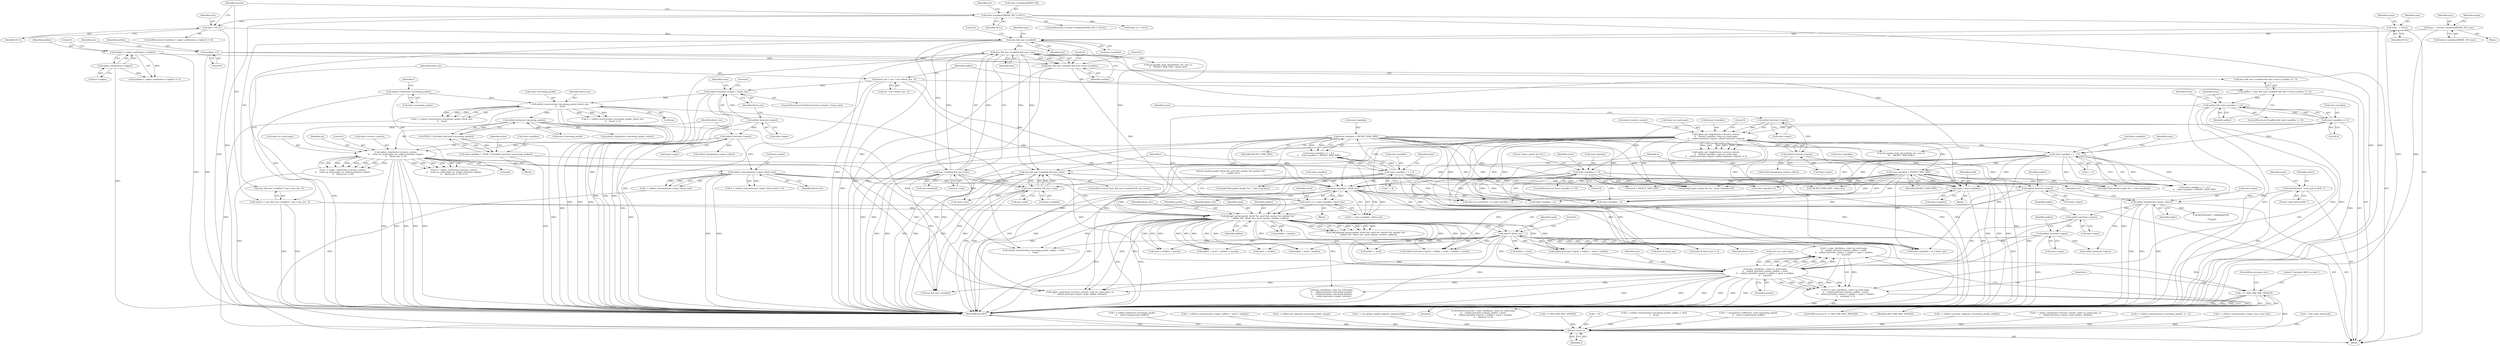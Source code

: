 digraph "0_mindrot_28652bca29046f62c7045e933e6b931de1d16737_0@integer" {
"1000538" [label="(Call,r = mac_check(mac, state->p_read.seqnr,\n\t\t    sshbuf_ptr(state->input), aadlen + need,\n\t\t    sshbuf_ptr(state->input) + aadlen + need + authlen,\n\t\t    maclen))"];
"1000540" [label="(Call,mac_check(mac, state->p_read.seqnr,\n\t\t    sshbuf_ptr(state->input), aadlen + need,\n\t\t    sshbuf_ptr(state->input) + aadlen + need + authlen,\n\t\t    maclen))"];
"1000526" [label="(Call,mac && mac->enabled && mac->etm)"];
"1000236" [label="(Call,mac && mac->enabled && mac->etm)"];
"1000215" [label="(Call,mac && mac->enabled)"];
"1000209" [label="(Call,mac = NULL)"];
"1000162" [label="(Call,state->newkeys[MODE_IN] != NULL)"];
"1000143" [label="(Call,*mac   = NULL)"];
"1000180" [label="(Call,mac  = &state->newkeys[MODE_IN]->mac)"];
"1000238" [label="(Call,mac->enabled && mac->etm)"];
"1000528" [label="(Call,mac->enabled && mac->etm)"];
"1000259" [label="(Call,cipher_get_length(state->receive_context,\n\t\t    &state->packlen, state->p_read.seqnr,\n\t\t    sshbuf_ptr(state->input), sshbuf_len(state->input)))"];
"1000251" [label="(Call,state->packlen == 0)"];
"1000272" [label="(Call,sshbuf_ptr(state->input))"];
"1000276" [label="(Call,sshbuf_len(state->input))"];
"1000547" [label="(Call,sshbuf_ptr(state->input))"];
"1000520" [label="(Call,sshbuf_dump(state->input, stderr))"];
"1000504" [label="(Call,sshbuf_len(state->input))"];
"1000437" [label="(Call,sshbuf_consume(state->input, block_size))"];
"1000372" [label="(Call,sshbuf_ptr(state->input))"];
"1000334" [label="(Call,sshbuf_len(state->input))"];
"1000362" [label="(Call,cipher_crypt(state->receive_context,\n\t\t    state->p_send.seqnr, cp, sshbuf_ptr(state->input),\n\t\t    block_size, 0, 0))"];
"1000349" [label="(Call,sshbuf_reserve(state->incoming_packet, block_size,\n\t\t    &cp))"];
"1000341" [label="(Call,sshbuf_reset(state->incoming_packet))"];
"1000333" [label="(Call,sshbuf_len(state->input) < block_size)"];
"1000224" [label="(Call,block_size = enc ? enc->block_size : 8)"];
"1000517" [label="(Call,fprintf(stderr, \"read_poll enc/full: \"))"];
"1000555" [label="(Call,sshbuf_ptr(state->input))"];
"1000472" [label="(Call,debug(\"partial packet: block %d, need %d, maclen %d, authlen %d,\"\n\t    \" aadlen %d\", block_size, need, maclen, authlen, aadlen))"];
"1000466" [label="(Call,state->packlen - block_size)"];
"1000285" [label="(Call,state->packlen < 1 + 4)"];
"1000292" [label="(Call,state->packlen > PACKET_MAX_SIZE)"];
"1000392" [label="(Call,state->packlen < 1 + 4)"];
"1000381" [label="(Call,state->packlen = PEEK_U32(sshbuf_ptr(state->incoming_packet)))"];
"1000385" [label="(Call,PEEK_U32(sshbuf_ptr(state->incoming_packet)))"];
"1000386" [label="(Call,sshbuf_ptr(state->incoming_packet))"];
"1000399" [label="(Call,state->packlen > PACKET_MAX_SIZE)"];
"1000326" [label="(Call,state->packlen == 0)"];
"1000462" [label="(Call,need = 4 + state->packlen - block_size)"];
"1000455" [label="(Call,need = state->packlen)"];
"1000212" [label="(Call,maclen = mac && mac->enabled ? mac->mac_len : 0)"];
"1000235" [label="(Call,(mac && mac->enabled && mac->etm) || authlen)"];
"1000202" [label="(Call,authlen = cipher_authlen(enc->cipher))"];
"1000204" [label="(Call,cipher_authlen(enc->cipher))"];
"1000134" [label="(Call,authlen = 0)"];
"1000249" [label="(Call,aadlen && state->packlen == 0)"];
"1000232" [label="(Call,aadlen = (mac && mac->enabled && mac->etm) || authlen ? 4 : 0)"];
"1000481" [label="(Call,need % block_size)"];
"1000537" [label="(Call,(r = mac_check(mac, state->p_read.seqnr,\n\t\t    sshbuf_ptr(state->input), aadlen + need,\n\t\t    sshbuf_ptr(state->input) + aadlen + need + authlen,\n\t\t    maclen)) != 0)"];
"1000568" [label="(Call,r == SSH_ERR_MAC_INVALID)"];
"1000998" [label="(Return,return r;)"];
"1000643" [label="(Call,mac_check(mac, state->p_read.seqnr,\n\t\t    sshbuf_ptr(state->incoming_packet),\n\t\t    sshbuf_len(state->incoming_packet),\n\t\t    sshbuf_ptr(state->input), maclen))"];
"1000990" [label="(Call,r = kex_start_rekex(ssh))"];
"1000541" [label="(Identifier,mac)"];
"1000603" [label="(Call,sshbuf_ptr(state->input))"];
"1000568" [label="(Call,r == SSH_ERR_MAC_INVALID)"];
"1000874" [label="(Call,r = sshbuf_putb(state->incoming_packet,\n\t\t    state->compression_buffer))"];
"1000482" [label="(Identifier,need)"];
"1000435" [label="(Call,r = sshbuf_consume(state->input, block_size))"];
"1000494" [label="(Call,ssh_packet_start_discard(ssh, enc, mac, 0,\n\t\t    PACKET_MAX_SIZE - block_size))"];
"1000200" [label="(ControlStructure,if ((authlen = cipher_authlen(enc->cipher)) != 0))"];
"1000332" [label="(ControlStructure,if (sshbuf_len(state->input) < block_size))"];
"1000284" [label="(Call,state->packlen < 1 + 4 ||\n\t\t    state->packlen > PACKET_MAX_SIZE)"];
"1000347" [label="(Call,r = sshbuf_reserve(state->incoming_packet, block_size,\n\t\t    &cp))"];
"1000554" [label="(Call,sshbuf_ptr(state->input) + aadlen + need + authlen)"];
"1000118" [label="(Block,)"];
"1000481" [label="(Call,need % block_size)"];
"1000163" [label="(Call,state->newkeys[MODE_IN])"];
"1000636" [label="(Call,!mac->etm)"];
"1000249" [label="(Call,aadlen && state->packlen == 0)"];
"1000573" [label="(ControlStructure,goto out;)"];
"1000547" [label="(Call,sshbuf_ptr(state->input))"];
"1000225" [label="(Identifier,block_size)"];
"1000484" [label="(Literal,0)"];
"1000540" [label="(Call,mac_check(mac, state->p_read.seqnr,\n\t\t    sshbuf_ptr(state->input), aadlen + need,\n\t\t    sshbuf_ptr(state->input) + aadlen + need + authlen,\n\t\t    maclen))"];
"1000348" [label="(Identifier,r)"];
"1000524" [label="(Identifier,stderr)"];
"1000210" [label="(Identifier,mac)"];
"1000521" [label="(Call,state->input)"];
"1000331" [label="(Block,)"];
"1000614" [label="(Call,r = sshbuf_consume(state->input, aadlen + need + authlen))"];
"1000171" [label="(Identifier,enc)"];
"1000499" [label="(Call,PACKET_MAX_SIZE - block_size)"];
"1000463" [label="(Identifier,need)"];
"1000278" [label="(Identifier,state)"];
"1000522" [label="(Identifier,state)"];
"1000894" [label="(Call,r = sshbuf_get_u8(state->incoming_packet, typep))"];
"1000246" [label="(Literal,4)"];
"1000518" [label="(Identifier,stderr)"];
"1000212" [label="(Call,maclen = mac && mac->enabled ? mac->mac_len : 0)"];
"1000289" [label="(Call,1 + 4)"];
"1001000" [label="(MethodReturn,RET)"];
"1000567" [label="(ControlStructure,if (r == SSH_ERR_MAC_INVALID))"];
"1000771" [label="(Call,state->packlen + 4)"];
"1000455" [label="(Call,need = state->packlen)"];
"1000472" [label="(Call,debug(\"partial packet: block %d, need %d, maclen %d, authlen %d,\"\n\t    \" aadlen %d\", block_size, need, maclen, authlen, aadlen))"];
"1000161" [label="(ControlStructure,if (state->newkeys[MODE_IN] != NULL))"];
"1000134" [label="(Call,authlen = 0)"];
"1000259" [label="(Call,cipher_get_length(state->receive_context,\n\t\t    &state->packlen, state->p_read.seqnr,\n\t\t    sshbuf_ptr(state->input), sshbuf_len(state->input)))"];
"1000628" [label="(Call,mac && mac->enabled)"];
"1000234" [label="(Call,(mac && mac->enabled && mac->etm) || authlen ? 4 : 0)"];
"1000478" [label="(Identifier,aadlen)"];
"1000333" [label="(Call,sshbuf_len(state->input) < block_size)"];
"1000371" [label="(Identifier,cp)"];
"1000759" [label="(Call,state->packlen + 4)"];
"1000561" [label="(Call,need + authlen)"];
"1000381" [label="(Call,state->packlen = PEEK_U32(sshbuf_ptr(state->incoming_packet)))"];
"1000343" [label="(Identifier,state)"];
"1000292" [label="(Call,state->packlen > PACKET_MAX_SIZE)"];
"1000377" [label="(Literal,0)"];
"1000445" [label="(Call,debug(\"input: packet len %u\", state->packlen+4))"];
"1000461" [label="(Block,)"];
"1000394" [label="(Identifier,state)"];
"1000242" [label="(Call,mac->etm)"];
"1000328" [label="(Identifier,state)"];
"1000505" [label="(Call,state->input)"];
"1000280" [label="(Literal,0)"];
"1000957" [label="(Call,r = ssh_packet_enable_delayed_compress(ssh))"];
"1000536" [label="(ControlStructure,if ((r = mac_check(mac, state->p_read.seqnr,\n\t\t    sshbuf_ptr(state->input), aadlen + need,\n\t\t    sshbuf_ptr(state->input) + aadlen + need + authlen,\n\t\t    maclen)) != 0))"];
"1000403" [label="(Identifier,PACKET_MAX_SIZE)"];
"1000245" [label="(Identifier,authlen)"];
"1000666" [label="(Call,r != SSH_ERR_MAC_INVALID)"];
"1000474" [label="(Identifier,block_size)"];
"1000393" [label="(Call,state->packlen)"];
"1000180" [label="(Call,mac  = &state->newkeys[MODE_IN]->mac)"];
"1000144" [label="(Identifier,mac)"];
"1000529" [label="(Call,mac->enabled)"];
"1000446" [label="(Literal,\"input: packet len %u\")"];
"1000508" [label="(Call,aadlen + need + authlen + maclen)"];
"1000303" [label="(Call,logit(\"Bad packet length %u.\", state->packlen))"];
"1000560" [label="(Identifier,aadlen)"];
"1000325" [label="(ControlStructure,if (state->packlen == 0))"];
"1000962" [label="(Call,r = 0)"];
"1000712" [label="(Call,seqnr_p != NULL)"];
"1000758" [label="(Call,(state->packlen + 4) / block_size)"];
"1000205" [label="(Call,enc->cipher)"];
"1000434" [label="(Call,(r = sshbuf_consume(state->input, block_size)) != 0)"];
"1000519" [label="(Literal,\"read_poll enc/full: \")"];
"1000509" [label="(Identifier,aadlen)"];
"1000466" [label="(Call,state->packlen - block_size)"];
"1000470" [label="(Identifier,block_size)"];
"1000203" [label="(Identifier,authlen)"];
"1000335" [label="(Call,state->input)"];
"1000226" [label="(Call,enc ? enc->block_size : 8)"];
"1000551" [label="(Call,aadlen + need)"];
"1000476" [label="(Identifier,maclen)"];
"1000555" [label="(Call,sshbuf_ptr(state->input))"];
"1000462" [label="(Call,need = 4 + state->packlen - block_size)"];
"1000334" [label="(Call,sshbuf_len(state->input))"];
"1000261" [label="(Identifier,state)"];
"1000473" [label="(Literal,\"partial packet: block %d, need %d, maclen %d, authlen %d,\"\n\t    \" aadlen %d\")"];
"1000162" [label="(Call,state->newkeys[MODE_IN] != NULL)"];
"1000202" [label="(Call,authlen = cipher_authlen(enc->cipher))"];
"1000538" [label="(Call,r = mac_check(mac, state->p_read.seqnr,\n\t\t    sshbuf_ptr(state->input), aadlen + need,\n\t\t    sshbuf_ptr(state->input) + aadlen + need + authlen,\n\t\t    maclen))"];
"1000143" [label="(Call,*mac   = NULL)"];
"1000490" [label="(Call,need % block_size)"];
"1000438" [label="(Call,state->input)"];
"1000216" [label="(Identifier,mac)"];
"1000285" [label="(Call,state->packlen < 1 + 4)"];
"1000475" [label="(Identifier,need)"];
"1000247" [label="(Literal,0)"];
"1000526" [label="(Call,mac && mac->enabled && mac->etm)"];
"1000576" [label="(Call,r = sshbuf_reserve(state->incoming_packet, aadlen + need,\n\t    &cp))"];
"1000238" [label="(Call,mac->enabled && mac->etm)"];
"1000998" [label="(Return,return r;)"];
"1000277" [label="(Call,state->input)"];
"1000250" [label="(Identifier,aadlen)"];
"1000504" [label="(Call,sshbuf_len(state->input))"];
"1000376" [label="(Identifier,block_size)"];
"1000582" [label="(Call,aadlen + need)"];
"1000532" [label="(Call,mac->etm)"];
"1000191" [label="(Identifier,comp)"];
"1000392" [label="(Call,state->packlen < 1 + 4)"];
"1000140" [label="(Identifier,enc)"];
"1000441" [label="(Identifier,block_size)"];
"1000260" [label="(Call,state->receive_context)"];
"1000273" [label="(Call,state->input)"];
"1000232" [label="(Call,aadlen = (mac && mac->enabled && mac->etm) || authlen ? 4 : 0)"];
"1000251" [label="(Call,state->packlen == 0)"];
"1000148" [label="(Identifier,comp)"];
"1000233" [label="(Identifier,aadlen)"];
"1000965" [label="(Call,fprintf(stderr, \"read/plain[%d]:\r\n\", *typep))"];
"1000363" [label="(Call,state->receive_context)"];
"1000457" [label="(Call,state->packlen)"];
"1000542" [label="(Call,state->p_read.seqnr)"];
"1000565" [label="(Literal,0)"];
"1000480" [label="(Call,need % block_size != 0)"];
"1000456" [label="(Identifier,need)"];
"1000213" [label="(Identifier,maclen)"];
"1000385" [label="(Call,PEEK_U32(sshbuf_ptr(state->incoming_packet)))"];
"1000856" [label="(Call,r = uncompress_buffer(ssh, state->incoming_packet,\n\t\t    state->compression_buffer))"];
"1000520" [label="(Call,sshbuf_dump(state->input, stderr))"];
"1000569" [label="(Identifier,r)"];
"1000208" [label="(Literal,0)"];
"1000827" [label="(Call,r = sshbuf_consume_end(state->incoming_packet, padlen))"];
"1000362" [label="(Call,cipher_crypt(state->receive_context,\n\t\t    state->p_send.seqnr, cp, sshbuf_ptr(state->input),\n\t\t    block_size, 0, 0))"];
"1000512" [label="(Call,authlen + maclen)"];
"1000400" [label="(Call,state->packlen)"];
"1000366" [label="(Call,state->p_send.seqnr)"];
"1000330" [label="(Literal,0)"];
"1000215" [label="(Call,mac && mac->enabled)"];
"1000326" [label="(Call,state->packlen == 0)"];
"1000267" [label="(Call,state->p_read.seqnr)"];
"1000454" [label="(Block,)"];
"1000537" [label="(Call,(r = mac_check(mac, state->p_read.seqnr,\n\t\t    sshbuf_ptr(state->input), aadlen + need,\n\t\t    sshbuf_ptr(state->input) + aadlen + need + authlen,\n\t\t    maclen)) != 0)"];
"1000391" [label="(Call,state->packlen < 1 + 4 ||\n\t\t    state->packlen > PACKET_MAX_SIZE)"];
"1000217" [label="(Call,mac->enabled)"];
"1000548" [label="(Call,state->input)"];
"1000539" [label="(Identifier,r)"];
"1000360" [label="(Call,r = cipher_crypt(state->receive_context,\n\t\t    state->p_send.seqnr, cp, sshbuf_ptr(state->input),\n\t\t    block_size, 0, 0))"];
"1000556" [label="(Call,state->input)"];
"1000341" [label="(Call,sshbuf_reset(state->incoming_packet))"];
"1000350" [label="(Call,state->incoming_packet)"];
"1000204" [label="(Call,cipher_authlen(enc->cipher))"];
"1000135" [label="(Identifier,authlen)"];
"1000201" [label="(Call,(authlen = cipher_authlen(enc->cipher)) != 0)"];
"1000239" [label="(Call,mac->enabled)"];
"1000382" [label="(Call,state->packlen)"];
"1000399" [label="(Call,state->packlen > PACKET_MAX_SIZE)"];
"1000168" [label="(Identifier,NULL)"];
"1000182" [label="(Call,&state->newkeys[MODE_IN]->mac)"];
"1000272" [label="(Call,sshbuf_ptr(state->input))"];
"1000298" [label="(Call,sshbuf_dump(state->input, stderr))"];
"1000258" [label="(Call,cipher_get_length(state->receive_context,\n\t\t    &state->packlen, state->p_read.seqnr,\n\t\t    sshbuf_ptr(state->input), sshbuf_len(state->input)) != 0)"];
"1000572" [label="(Literal,\"Corrupted MAC on input.\")"];
"1000349" [label="(Call,sshbuf_reserve(state->incoming_packet, block_size,\n\t\t    &cp))"];
"1000999" [label="(Identifier,r)"];
"1000346" [label="(Call,(r = sshbuf_reserve(state->incoming_packet, block_size,\n\t\t    &cp)) != 0)"];
"1000276" [label="(Call,sshbuf_len(state->input))"];
"1000401" [label="(Identifier,state)"];
"1000591" [label="(Call,r = cipher_crypt(state->receive_context, state->p_read.seqnr, cp,\n\t    sshbuf_ptr(state->input), need, aadlen, authlen))"];
"1000336" [label="(Identifier,state)"];
"1000223" [label="(Literal,0)"];
"1000373" [label="(Call,state->input)"];
"1000593" [label="(Call,cipher_crypt(state->receive_context, state->p_read.seqnr, cp,\n\t    sshbuf_ptr(state->input), need, aadlen, authlen))"];
"1000237" [label="(Identifier,mac)"];
"1000525" [label="(ControlStructure,if (mac && mac->enabled && mac->etm))"];
"1000235" [label="(Call,(mac && mac->enabled && mac->etm) || authlen)"];
"1000169" [label="(Block,)"];
"1000559" [label="(Call,aadlen + need + authlen)"];
"1000296" [label="(Identifier,PACKET_MAX_SIZE)"];
"1000263" [label="(Call,&state->packlen)"];
"1000214" [label="(Call,mac && mac->enabled ? mac->mac_len : 0)"];
"1000437" [label="(Call,sshbuf_consume(state->input, block_size))"];
"1000293" [label="(Call,state->packlen)"];
"1000570" [label="(Identifier,SSH_ERR_MAC_INVALID)"];
"1000327" [label="(Call,state->packlen)"];
"1000387" [label="(Call,state->incoming_packet)"];
"1000248" [label="(ControlStructure,if (aadlen && state->packlen == 0))"];
"1000464" [label="(Call,4 + state->packlen - block_size)"];
"1000527" [label="(Identifier,mac)"];
"1000286" [label="(Call,state->packlen)"];
"1000471" [label="(Call,DBG(debug(\"partial packet: block %d, need %d, maclen %d, authlen %d,\"\n\t    \" aadlen %d\", block_size, need, maclen, authlen, aadlen)))"];
"1000252" [label="(Call,state->packlen)"];
"1000386" [label="(Call,sshbuf_ptr(state->incoming_packet))"];
"1000765" [label="(Call,state->p_read.bytes += state->packlen + 4)"];
"1000517" [label="(Call,fprintf(stderr, \"read_poll enc/full: \"))"];
"1000564" [label="(Identifier,maclen)"];
"1000408" [label="(Call,sshbuf_dump(state->input, stderr))"];
"1000224" [label="(Call,block_size = enc ? enc->block_size : 8)"];
"1000221" [label="(Identifier,mac)"];
"1000427" [label="(Call,ssh_packet_start_discard(ssh, enc, mac, 0,\n\t\t\t    PACKET_MAX_SIZE))"];
"1000209" [label="(Call,mac = NULL)"];
"1000338" [label="(Identifier,block_size)"];
"1000447" [label="(Call,state->packlen+4)"];
"1000354" [label="(Call,&cp)"];
"1000342" [label="(Call,state->incoming_packet)"];
"1000294" [label="(Identifier,state)"];
"1000181" [label="(Identifier,mac)"];
"1000816" [label="(Call,r = sshbuf_consume(state->incoming_packet, 4 + 1))"];
"1000136" [label="(Literal,0)"];
"1000673" [label="(Call,need > PACKET_MAX_SIZE)"];
"1000372" [label="(Call,sshbuf_ptr(state->input))"];
"1000503" [label="(Call,sshbuf_len(state->input) < aadlen + need + authlen + maclen)"];
"1000236" [label="(Call,mac && mac->enabled && mac->etm)"];
"1000477" [label="(Identifier,authlen)"];
"1000510" [label="(Call,need + authlen + maclen)"];
"1000396" [label="(Call,1 + 4)"];
"1000467" [label="(Call,state->packlen)"];
"1000340" [label="(Literal,0)"];
"1000416" [label="(Call,sshbuf_dump(state->incoming_packet, stderr))"];
"1000483" [label="(Identifier,block_size)"];
"1000700" [label="(Call,r = sshbuf_consume(state->input, mac->mac_len))"];
"1000552" [label="(Identifier,aadlen)"];
"1000359" [label="(Call,(r = cipher_crypt(state->receive_context,\n\t\t    state->p_send.seqnr, cp, sshbuf_ptr(state->input),\n\t\t    block_size, 0, 0)) != 0)"];
"1000353" [label="(Identifier,block_size)"];
"1000578" [label="(Call,sshbuf_reserve(state->incoming_packet, aadlen + need,\n\t    &cp))"];
"1000378" [label="(Literal,0)"];
"1000421" [label="(Call,logit(\"Bad packet length %u.\", state->packlen))"];
"1000528" [label="(Call,mac->enabled && mac->etm)"];
"1000255" [label="(Literal,0)"];
"1000577" [label="(Identifier,r)"];
"1000211" [label="(Identifier,NULL)"];
"1000145" [label="(Identifier,NULL)"];
"1000538" -> "1000537"  [label="AST: "];
"1000538" -> "1000540"  [label="CFG: "];
"1000539" -> "1000538"  [label="AST: "];
"1000540" -> "1000538"  [label="AST: "];
"1000565" -> "1000538"  [label="CFG: "];
"1000538" -> "1001000"  [label="DDG: "];
"1000538" -> "1000537"  [label="DDG: "];
"1000540" -> "1000538"  [label="DDG: "];
"1000540" -> "1000538"  [label="DDG: "];
"1000540" -> "1000538"  [label="DDG: "];
"1000540" -> "1000538"  [label="DDG: "];
"1000540" -> "1000538"  [label="DDG: "];
"1000540" -> "1000538"  [label="DDG: "];
"1000538" -> "1000568"  [label="DDG: "];
"1000540" -> "1000564"  [label="CFG: "];
"1000541" -> "1000540"  [label="AST: "];
"1000542" -> "1000540"  [label="AST: "];
"1000547" -> "1000540"  [label="AST: "];
"1000551" -> "1000540"  [label="AST: "];
"1000554" -> "1000540"  [label="AST: "];
"1000564" -> "1000540"  [label="AST: "];
"1000540" -> "1001000"  [label="DDG: "];
"1000540" -> "1001000"  [label="DDG: "];
"1000540" -> "1001000"  [label="DDG: "];
"1000540" -> "1001000"  [label="DDG: "];
"1000540" -> "1001000"  [label="DDG: "];
"1000540" -> "1001000"  [label="DDG: "];
"1000540" -> "1000537"  [label="DDG: "];
"1000540" -> "1000537"  [label="DDG: "];
"1000540" -> "1000537"  [label="DDG: "];
"1000540" -> "1000537"  [label="DDG: "];
"1000540" -> "1000537"  [label="DDG: "];
"1000540" -> "1000537"  [label="DDG: "];
"1000526" -> "1000540"  [label="DDG: "];
"1000259" -> "1000540"  [label="DDG: "];
"1000547" -> "1000540"  [label="DDG: "];
"1000555" -> "1000540"  [label="DDG: "];
"1000472" -> "1000540"  [label="DDG: "];
"1000472" -> "1000540"  [label="DDG: "];
"1000472" -> "1000540"  [label="DDG: "];
"1000481" -> "1000540"  [label="DDG: "];
"1000540" -> "1000593"  [label="DDG: "];
"1000540" -> "1000628"  [label="DDG: "];
"1000540" -> "1000643"  [label="DDG: "];
"1000526" -> "1000525"  [label="AST: "];
"1000526" -> "1000527"  [label="CFG: "];
"1000526" -> "1000528"  [label="CFG: "];
"1000527" -> "1000526"  [label="AST: "];
"1000528" -> "1000526"  [label="AST: "];
"1000539" -> "1000526"  [label="CFG: "];
"1000577" -> "1000526"  [label="CFG: "];
"1000526" -> "1001000"  [label="DDG: "];
"1000526" -> "1001000"  [label="DDG: "];
"1000526" -> "1001000"  [label="DDG: "];
"1000236" -> "1000526"  [label="DDG: "];
"1000236" -> "1000526"  [label="DDG: "];
"1000528" -> "1000526"  [label="DDG: "];
"1000528" -> "1000526"  [label="DDG: "];
"1000526" -> "1000628"  [label="DDG: "];
"1000236" -> "1000235"  [label="AST: "];
"1000236" -> "1000237"  [label="CFG: "];
"1000236" -> "1000238"  [label="CFG: "];
"1000237" -> "1000236"  [label="AST: "];
"1000238" -> "1000236"  [label="AST: "];
"1000245" -> "1000236"  [label="CFG: "];
"1000235" -> "1000236"  [label="CFG: "];
"1000236" -> "1001000"  [label="DDG: "];
"1000236" -> "1001000"  [label="DDG: "];
"1000236" -> "1000235"  [label="DDG: "];
"1000236" -> "1000235"  [label="DDG: "];
"1000215" -> "1000236"  [label="DDG: "];
"1000238" -> "1000236"  [label="DDG: "];
"1000238" -> "1000236"  [label="DDG: "];
"1000236" -> "1000427"  [label="DDG: "];
"1000236" -> "1000494"  [label="DDG: "];
"1000215" -> "1000214"  [label="AST: "];
"1000215" -> "1000216"  [label="CFG: "];
"1000215" -> "1000217"  [label="CFG: "];
"1000216" -> "1000215"  [label="AST: "];
"1000217" -> "1000215"  [label="AST: "];
"1000221" -> "1000215"  [label="CFG: "];
"1000223" -> "1000215"  [label="CFG: "];
"1000215" -> "1001000"  [label="DDG: "];
"1000209" -> "1000215"  [label="DDG: "];
"1000143" -> "1000215"  [label="DDG: "];
"1000180" -> "1000215"  [label="DDG: "];
"1000215" -> "1000238"  [label="DDG: "];
"1000215" -> "1000528"  [label="DDG: "];
"1000215" -> "1000628"  [label="DDG: "];
"1000209" -> "1000200"  [label="AST: "];
"1000209" -> "1000211"  [label="CFG: "];
"1000210" -> "1000209"  [label="AST: "];
"1000211" -> "1000209"  [label="AST: "];
"1000213" -> "1000209"  [label="CFG: "];
"1000209" -> "1001000"  [label="DDG: "];
"1000162" -> "1000209"  [label="DDG: "];
"1000162" -> "1000161"  [label="AST: "];
"1000162" -> "1000168"  [label="CFG: "];
"1000163" -> "1000162"  [label="AST: "];
"1000168" -> "1000162"  [label="AST: "];
"1000171" -> "1000162"  [label="CFG: "];
"1000213" -> "1000162"  [label="CFG: "];
"1000162" -> "1001000"  [label="DDG: "];
"1000162" -> "1001000"  [label="DDG: "];
"1000162" -> "1001000"  [label="DDG: "];
"1000162" -> "1000712"  [label="DDG: "];
"1000143" -> "1000118"  [label="AST: "];
"1000143" -> "1000145"  [label="CFG: "];
"1000144" -> "1000143"  [label="AST: "];
"1000145" -> "1000143"  [label="AST: "];
"1000148" -> "1000143"  [label="CFG: "];
"1000143" -> "1001000"  [label="DDG: "];
"1000180" -> "1000169"  [label="AST: "];
"1000180" -> "1000182"  [label="CFG: "];
"1000181" -> "1000180"  [label="AST: "];
"1000182" -> "1000180"  [label="AST: "];
"1000191" -> "1000180"  [label="CFG: "];
"1000180" -> "1001000"  [label="DDG: "];
"1000238" -> "1000239"  [label="CFG: "];
"1000238" -> "1000242"  [label="CFG: "];
"1000239" -> "1000238"  [label="AST: "];
"1000242" -> "1000238"  [label="AST: "];
"1000238" -> "1001000"  [label="DDG: "];
"1000238" -> "1001000"  [label="DDG: "];
"1000238" -> "1000528"  [label="DDG: "];
"1000238" -> "1000528"  [label="DDG: "];
"1000238" -> "1000628"  [label="DDG: "];
"1000238" -> "1000636"  [label="DDG: "];
"1000528" -> "1000529"  [label="CFG: "];
"1000528" -> "1000532"  [label="CFG: "];
"1000529" -> "1000528"  [label="AST: "];
"1000532" -> "1000528"  [label="AST: "];
"1000528" -> "1001000"  [label="DDG: "];
"1000528" -> "1001000"  [label="DDG: "];
"1000528" -> "1000628"  [label="DDG: "];
"1000528" -> "1000636"  [label="DDG: "];
"1000259" -> "1000258"  [label="AST: "];
"1000259" -> "1000276"  [label="CFG: "];
"1000260" -> "1000259"  [label="AST: "];
"1000263" -> "1000259"  [label="AST: "];
"1000267" -> "1000259"  [label="AST: "];
"1000272" -> "1000259"  [label="AST: "];
"1000276" -> "1000259"  [label="AST: "];
"1000280" -> "1000259"  [label="CFG: "];
"1000259" -> "1001000"  [label="DDG: "];
"1000259" -> "1001000"  [label="DDG: "];
"1000259" -> "1001000"  [label="DDG: "];
"1000259" -> "1001000"  [label="DDG: "];
"1000259" -> "1001000"  [label="DDG: "];
"1000259" -> "1000258"  [label="DDG: "];
"1000259" -> "1000258"  [label="DDG: "];
"1000259" -> "1000258"  [label="DDG: "];
"1000259" -> "1000258"  [label="DDG: "];
"1000259" -> "1000258"  [label="DDG: "];
"1000251" -> "1000259"  [label="DDG: "];
"1000272" -> "1000259"  [label="DDG: "];
"1000276" -> "1000259"  [label="DDG: "];
"1000259" -> "1000285"  [label="DDG: "];
"1000259" -> "1000292"  [label="DDG: "];
"1000259" -> "1000303"  [label="DDG: "];
"1000259" -> "1000445"  [label="DDG: "];
"1000259" -> "1000447"  [label="DDG: "];
"1000259" -> "1000455"  [label="DDG: "];
"1000259" -> "1000466"  [label="DDG: "];
"1000259" -> "1000593"  [label="DDG: "];
"1000259" -> "1000593"  [label="DDG: "];
"1000259" -> "1000758"  [label="DDG: "];
"1000259" -> "1000759"  [label="DDG: "];
"1000259" -> "1000765"  [label="DDG: "];
"1000259" -> "1000771"  [label="DDG: "];
"1000251" -> "1000249"  [label="AST: "];
"1000251" -> "1000255"  [label="CFG: "];
"1000252" -> "1000251"  [label="AST: "];
"1000255" -> "1000251"  [label="AST: "];
"1000249" -> "1000251"  [label="CFG: "];
"1000251" -> "1001000"  [label="DDG: "];
"1000251" -> "1000249"  [label="DDG: "];
"1000251" -> "1000249"  [label="DDG: "];
"1000251" -> "1000285"  [label="DDG: "];
"1000251" -> "1000326"  [label="DDG: "];
"1000272" -> "1000273"  [label="CFG: "];
"1000273" -> "1000272"  [label="AST: "];
"1000278" -> "1000272"  [label="CFG: "];
"1000272" -> "1000276"  [label="DDG: "];
"1000276" -> "1000277"  [label="CFG: "];
"1000277" -> "1000276"  [label="AST: "];
"1000276" -> "1001000"  [label="DDG: "];
"1000276" -> "1000298"  [label="DDG: "];
"1000276" -> "1000504"  [label="DDG: "];
"1000547" -> "1000548"  [label="CFG: "];
"1000548" -> "1000547"  [label="AST: "];
"1000552" -> "1000547"  [label="CFG: "];
"1000520" -> "1000547"  [label="DDG: "];
"1000547" -> "1000555"  [label="DDG: "];
"1000520" -> "1000118"  [label="AST: "];
"1000520" -> "1000524"  [label="CFG: "];
"1000521" -> "1000520"  [label="AST: "];
"1000524" -> "1000520"  [label="AST: "];
"1000527" -> "1000520"  [label="CFG: "];
"1000520" -> "1001000"  [label="DDG: "];
"1000520" -> "1001000"  [label="DDG: "];
"1000520" -> "1001000"  [label="DDG: "];
"1000504" -> "1000520"  [label="DDG: "];
"1000517" -> "1000520"  [label="DDG: "];
"1000520" -> "1000603"  [label="DDG: "];
"1000520" -> "1000965"  [label="DDG: "];
"1000504" -> "1000503"  [label="AST: "];
"1000504" -> "1000505"  [label="CFG: "];
"1000505" -> "1000504"  [label="AST: "];
"1000509" -> "1000504"  [label="CFG: "];
"1000504" -> "1001000"  [label="DDG: "];
"1000504" -> "1000503"  [label="DDG: "];
"1000437" -> "1000504"  [label="DDG: "];
"1000437" -> "1000435"  [label="AST: "];
"1000437" -> "1000441"  [label="CFG: "];
"1000438" -> "1000437"  [label="AST: "];
"1000441" -> "1000437"  [label="AST: "];
"1000435" -> "1000437"  [label="CFG: "];
"1000437" -> "1001000"  [label="DDG: "];
"1000437" -> "1001000"  [label="DDG: "];
"1000437" -> "1000434"  [label="DDG: "];
"1000437" -> "1000434"  [label="DDG: "];
"1000437" -> "1000435"  [label="DDG: "];
"1000437" -> "1000435"  [label="DDG: "];
"1000372" -> "1000437"  [label="DDG: "];
"1000362" -> "1000437"  [label="DDG: "];
"1000437" -> "1000466"  [label="DDG: "];
"1000437" -> "1000472"  [label="DDG: "];
"1000372" -> "1000362"  [label="AST: "];
"1000372" -> "1000373"  [label="CFG: "];
"1000373" -> "1000372"  [label="AST: "];
"1000376" -> "1000372"  [label="CFG: "];
"1000372" -> "1001000"  [label="DDG: "];
"1000372" -> "1000362"  [label="DDG: "];
"1000334" -> "1000372"  [label="DDG: "];
"1000372" -> "1000408"  [label="DDG: "];
"1000334" -> "1000333"  [label="AST: "];
"1000334" -> "1000335"  [label="CFG: "];
"1000335" -> "1000334"  [label="AST: "];
"1000338" -> "1000334"  [label="CFG: "];
"1000334" -> "1001000"  [label="DDG: "];
"1000334" -> "1000333"  [label="DDG: "];
"1000362" -> "1000360"  [label="AST: "];
"1000362" -> "1000378"  [label="CFG: "];
"1000363" -> "1000362"  [label="AST: "];
"1000366" -> "1000362"  [label="AST: "];
"1000371" -> "1000362"  [label="AST: "];
"1000376" -> "1000362"  [label="AST: "];
"1000377" -> "1000362"  [label="AST: "];
"1000378" -> "1000362"  [label="AST: "];
"1000360" -> "1000362"  [label="CFG: "];
"1000362" -> "1001000"  [label="DDG: "];
"1000362" -> "1001000"  [label="DDG: "];
"1000362" -> "1001000"  [label="DDG: "];
"1000362" -> "1001000"  [label="DDG: "];
"1000362" -> "1001000"  [label="DDG: "];
"1000362" -> "1000359"  [label="DDG: "];
"1000362" -> "1000359"  [label="DDG: "];
"1000362" -> "1000359"  [label="DDG: "];
"1000362" -> "1000359"  [label="DDG: "];
"1000362" -> "1000359"  [label="DDG: "];
"1000362" -> "1000359"  [label="DDG: "];
"1000362" -> "1000360"  [label="DDG: "];
"1000362" -> "1000360"  [label="DDG: "];
"1000362" -> "1000360"  [label="DDG: "];
"1000362" -> "1000360"  [label="DDG: "];
"1000362" -> "1000360"  [label="DDG: "];
"1000362" -> "1000360"  [label="DDG: "];
"1000349" -> "1000362"  [label="DDG: "];
"1000362" -> "1000593"  [label="DDG: "];
"1000362" -> "1000593"  [label="DDG: "];
"1000349" -> "1000347"  [label="AST: "];
"1000349" -> "1000354"  [label="CFG: "];
"1000350" -> "1000349"  [label="AST: "];
"1000353" -> "1000349"  [label="AST: "];
"1000354" -> "1000349"  [label="AST: "];
"1000347" -> "1000349"  [label="CFG: "];
"1000349" -> "1001000"  [label="DDG: "];
"1000349" -> "1001000"  [label="DDG: "];
"1000349" -> "1001000"  [label="DDG: "];
"1000349" -> "1000346"  [label="DDG: "];
"1000349" -> "1000346"  [label="DDG: "];
"1000349" -> "1000346"  [label="DDG: "];
"1000349" -> "1000347"  [label="DDG: "];
"1000349" -> "1000347"  [label="DDG: "];
"1000349" -> "1000347"  [label="DDG: "];
"1000341" -> "1000349"  [label="DDG: "];
"1000333" -> "1000349"  [label="DDG: "];
"1000349" -> "1000386"  [label="DDG: "];
"1000349" -> "1000578"  [label="DDG: "];
"1000341" -> "1000331"  [label="AST: "];
"1000341" -> "1000342"  [label="CFG: "];
"1000342" -> "1000341"  [label="AST: "];
"1000348" -> "1000341"  [label="CFG: "];
"1000341" -> "1001000"  [label="DDG: "];
"1000333" -> "1000332"  [label="AST: "];
"1000333" -> "1000338"  [label="CFG: "];
"1000338" -> "1000333"  [label="AST: "];
"1000340" -> "1000333"  [label="CFG: "];
"1000343" -> "1000333"  [label="CFG: "];
"1000333" -> "1001000"  [label="DDG: "];
"1000333" -> "1001000"  [label="DDG: "];
"1000333" -> "1001000"  [label="DDG: "];
"1000224" -> "1000333"  [label="DDG: "];
"1000224" -> "1000118"  [label="AST: "];
"1000224" -> "1000226"  [label="CFG: "];
"1000225" -> "1000224"  [label="AST: "];
"1000226" -> "1000224"  [label="AST: "];
"1000233" -> "1000224"  [label="CFG: "];
"1000224" -> "1001000"  [label="DDG: "];
"1000224" -> "1001000"  [label="DDG: "];
"1000224" -> "1000466"  [label="DDG: "];
"1000224" -> "1000472"  [label="DDG: "];
"1000517" -> "1000118"  [label="AST: "];
"1000517" -> "1000519"  [label="CFG: "];
"1000518" -> "1000517"  [label="AST: "];
"1000519" -> "1000517"  [label="AST: "];
"1000522" -> "1000517"  [label="CFG: "];
"1000517" -> "1001000"  [label="DDG: "];
"1000555" -> "1000554"  [label="AST: "];
"1000555" -> "1000556"  [label="CFG: "];
"1000556" -> "1000555"  [label="AST: "];
"1000560" -> "1000555"  [label="CFG: "];
"1000555" -> "1001000"  [label="DDG: "];
"1000555" -> "1000554"  [label="DDG: "];
"1000555" -> "1000603"  [label="DDG: "];
"1000472" -> "1000471"  [label="AST: "];
"1000472" -> "1000478"  [label="CFG: "];
"1000473" -> "1000472"  [label="AST: "];
"1000474" -> "1000472"  [label="AST: "];
"1000475" -> "1000472"  [label="AST: "];
"1000476" -> "1000472"  [label="AST: "];
"1000477" -> "1000472"  [label="AST: "];
"1000478" -> "1000472"  [label="AST: "];
"1000471" -> "1000472"  [label="CFG: "];
"1000472" -> "1001000"  [label="DDG: "];
"1000472" -> "1001000"  [label="DDG: "];
"1000472" -> "1001000"  [label="DDG: "];
"1000472" -> "1000471"  [label="DDG: "];
"1000472" -> "1000471"  [label="DDG: "];
"1000472" -> "1000471"  [label="DDG: "];
"1000472" -> "1000471"  [label="DDG: "];
"1000472" -> "1000471"  [label="DDG: "];
"1000472" -> "1000471"  [label="DDG: "];
"1000466" -> "1000472"  [label="DDG: "];
"1000462" -> "1000472"  [label="DDG: "];
"1000455" -> "1000472"  [label="DDG: "];
"1000212" -> "1000472"  [label="DDG: "];
"1000235" -> "1000472"  [label="DDG: "];
"1000249" -> "1000472"  [label="DDG: "];
"1000472" -> "1000481"  [label="DDG: "];
"1000472" -> "1000481"  [label="DDG: "];
"1000472" -> "1000503"  [label="DDG: "];
"1000472" -> "1000503"  [label="DDG: "];
"1000472" -> "1000503"  [label="DDG: "];
"1000472" -> "1000508"  [label="DDG: "];
"1000472" -> "1000508"  [label="DDG: "];
"1000472" -> "1000508"  [label="DDG: "];
"1000472" -> "1000510"  [label="DDG: "];
"1000472" -> "1000510"  [label="DDG: "];
"1000472" -> "1000512"  [label="DDG: "];
"1000472" -> "1000512"  [label="DDG: "];
"1000472" -> "1000551"  [label="DDG: "];
"1000472" -> "1000554"  [label="DDG: "];
"1000472" -> "1000554"  [label="DDG: "];
"1000472" -> "1000559"  [label="DDG: "];
"1000472" -> "1000559"  [label="DDG: "];
"1000472" -> "1000561"  [label="DDG: "];
"1000472" -> "1000578"  [label="DDG: "];
"1000472" -> "1000582"  [label="DDG: "];
"1000472" -> "1000593"  [label="DDG: "];
"1000472" -> "1000593"  [label="DDG: "];
"1000472" -> "1000643"  [label="DDG: "];
"1000466" -> "1000464"  [label="AST: "];
"1000466" -> "1000470"  [label="CFG: "];
"1000467" -> "1000466"  [label="AST: "];
"1000470" -> "1000466"  [label="AST: "];
"1000464" -> "1000466"  [label="CFG: "];
"1000466" -> "1001000"  [label="DDG: "];
"1000466" -> "1000462"  [label="DDG: "];
"1000466" -> "1000462"  [label="DDG: "];
"1000466" -> "1000464"  [label="DDG: "];
"1000466" -> "1000464"  [label="DDG: "];
"1000285" -> "1000466"  [label="DDG: "];
"1000292" -> "1000466"  [label="DDG: "];
"1000392" -> "1000466"  [label="DDG: "];
"1000399" -> "1000466"  [label="DDG: "];
"1000326" -> "1000466"  [label="DDG: "];
"1000466" -> "1000758"  [label="DDG: "];
"1000466" -> "1000759"  [label="DDG: "];
"1000466" -> "1000765"  [label="DDG: "];
"1000466" -> "1000771"  [label="DDG: "];
"1000285" -> "1000284"  [label="AST: "];
"1000285" -> "1000289"  [label="CFG: "];
"1000286" -> "1000285"  [label="AST: "];
"1000289" -> "1000285"  [label="AST: "];
"1000294" -> "1000285"  [label="CFG: "];
"1000284" -> "1000285"  [label="CFG: "];
"1000285" -> "1001000"  [label="DDG: "];
"1000285" -> "1000284"  [label="DDG: "];
"1000285" -> "1000284"  [label="DDG: "];
"1000285" -> "1000292"  [label="DDG: "];
"1000285" -> "1000303"  [label="DDG: "];
"1000285" -> "1000445"  [label="DDG: "];
"1000285" -> "1000447"  [label="DDG: "];
"1000285" -> "1000455"  [label="DDG: "];
"1000285" -> "1000758"  [label="DDG: "];
"1000285" -> "1000759"  [label="DDG: "];
"1000285" -> "1000765"  [label="DDG: "];
"1000285" -> "1000771"  [label="DDG: "];
"1000292" -> "1000284"  [label="AST: "];
"1000292" -> "1000296"  [label="CFG: "];
"1000293" -> "1000292"  [label="AST: "];
"1000296" -> "1000292"  [label="AST: "];
"1000284" -> "1000292"  [label="CFG: "];
"1000292" -> "1001000"  [label="DDG: "];
"1000292" -> "1000284"  [label="DDG: "];
"1000292" -> "1000284"  [label="DDG: "];
"1000292" -> "1000303"  [label="DDG: "];
"1000292" -> "1000445"  [label="DDG: "];
"1000292" -> "1000447"  [label="DDG: "];
"1000292" -> "1000455"  [label="DDG: "];
"1000292" -> "1000499"  [label="DDG: "];
"1000292" -> "1000673"  [label="DDG: "];
"1000292" -> "1000758"  [label="DDG: "];
"1000292" -> "1000759"  [label="DDG: "];
"1000292" -> "1000765"  [label="DDG: "];
"1000292" -> "1000771"  [label="DDG: "];
"1000392" -> "1000391"  [label="AST: "];
"1000392" -> "1000396"  [label="CFG: "];
"1000393" -> "1000392"  [label="AST: "];
"1000396" -> "1000392"  [label="AST: "];
"1000401" -> "1000392"  [label="CFG: "];
"1000391" -> "1000392"  [label="CFG: "];
"1000392" -> "1001000"  [label="DDG: "];
"1000392" -> "1001000"  [label="DDG: "];
"1000392" -> "1000391"  [label="DDG: "];
"1000392" -> "1000391"  [label="DDG: "];
"1000381" -> "1000392"  [label="DDG: "];
"1000392" -> "1000399"  [label="DDG: "];
"1000392" -> "1000421"  [label="DDG: "];
"1000392" -> "1000445"  [label="DDG: "];
"1000392" -> "1000447"  [label="DDG: "];
"1000392" -> "1000455"  [label="DDG: "];
"1000392" -> "1000758"  [label="DDG: "];
"1000392" -> "1000759"  [label="DDG: "];
"1000392" -> "1000765"  [label="DDG: "];
"1000392" -> "1000771"  [label="DDG: "];
"1000381" -> "1000331"  [label="AST: "];
"1000381" -> "1000385"  [label="CFG: "];
"1000382" -> "1000381"  [label="AST: "];
"1000385" -> "1000381"  [label="AST: "];
"1000394" -> "1000381"  [label="CFG: "];
"1000381" -> "1001000"  [label="DDG: "];
"1000385" -> "1000381"  [label="DDG: "];
"1000385" -> "1000386"  [label="CFG: "];
"1000386" -> "1000385"  [label="AST: "];
"1000385" -> "1001000"  [label="DDG: "];
"1000386" -> "1000385"  [label="DDG: "];
"1000386" -> "1000387"  [label="CFG: "];
"1000387" -> "1000386"  [label="AST: "];
"1000386" -> "1001000"  [label="DDG: "];
"1000386" -> "1000416"  [label="DDG: "];
"1000386" -> "1000578"  [label="DDG: "];
"1000399" -> "1000391"  [label="AST: "];
"1000399" -> "1000403"  [label="CFG: "];
"1000400" -> "1000399"  [label="AST: "];
"1000403" -> "1000399"  [label="AST: "];
"1000391" -> "1000399"  [label="CFG: "];
"1000399" -> "1001000"  [label="DDG: "];
"1000399" -> "1001000"  [label="DDG: "];
"1000399" -> "1000391"  [label="DDG: "];
"1000399" -> "1000391"  [label="DDG: "];
"1000399" -> "1000421"  [label="DDG: "];
"1000399" -> "1000427"  [label="DDG: "];
"1000399" -> "1000445"  [label="DDG: "];
"1000399" -> "1000447"  [label="DDG: "];
"1000399" -> "1000455"  [label="DDG: "];
"1000399" -> "1000499"  [label="DDG: "];
"1000399" -> "1000673"  [label="DDG: "];
"1000399" -> "1000758"  [label="DDG: "];
"1000399" -> "1000759"  [label="DDG: "];
"1000399" -> "1000765"  [label="DDG: "];
"1000399" -> "1000771"  [label="DDG: "];
"1000326" -> "1000325"  [label="AST: "];
"1000326" -> "1000330"  [label="CFG: "];
"1000327" -> "1000326"  [label="AST: "];
"1000330" -> "1000326"  [label="AST: "];
"1000336" -> "1000326"  [label="CFG: "];
"1000446" -> "1000326"  [label="CFG: "];
"1000326" -> "1001000"  [label="DDG: "];
"1000326" -> "1001000"  [label="DDG: "];
"1000326" -> "1000445"  [label="DDG: "];
"1000326" -> "1000447"  [label="DDG: "];
"1000326" -> "1000455"  [label="DDG: "];
"1000326" -> "1000758"  [label="DDG: "];
"1000326" -> "1000759"  [label="DDG: "];
"1000326" -> "1000765"  [label="DDG: "];
"1000326" -> "1000771"  [label="DDG: "];
"1000462" -> "1000461"  [label="AST: "];
"1000462" -> "1000464"  [label="CFG: "];
"1000463" -> "1000462"  [label="AST: "];
"1000464" -> "1000462"  [label="AST: "];
"1000473" -> "1000462"  [label="CFG: "];
"1000462" -> "1001000"  [label="DDG: "];
"1000455" -> "1000454"  [label="AST: "];
"1000455" -> "1000457"  [label="CFG: "];
"1000456" -> "1000455"  [label="AST: "];
"1000457" -> "1000455"  [label="AST: "];
"1000473" -> "1000455"  [label="CFG: "];
"1000455" -> "1001000"  [label="DDG: "];
"1000212" -> "1000118"  [label="AST: "];
"1000212" -> "1000214"  [label="CFG: "];
"1000213" -> "1000212"  [label="AST: "];
"1000214" -> "1000212"  [label="AST: "];
"1000225" -> "1000212"  [label="CFG: "];
"1000212" -> "1001000"  [label="DDG: "];
"1000212" -> "1001000"  [label="DDG: "];
"1000235" -> "1000234"  [label="AST: "];
"1000235" -> "1000245"  [label="CFG: "];
"1000245" -> "1000235"  [label="AST: "];
"1000246" -> "1000235"  [label="CFG: "];
"1000247" -> "1000235"  [label="CFG: "];
"1000235" -> "1001000"  [label="DDG: "];
"1000235" -> "1001000"  [label="DDG: "];
"1000202" -> "1000235"  [label="DDG: "];
"1000134" -> "1000235"  [label="DDG: "];
"1000202" -> "1000201"  [label="AST: "];
"1000202" -> "1000204"  [label="CFG: "];
"1000203" -> "1000202"  [label="AST: "];
"1000204" -> "1000202"  [label="AST: "];
"1000208" -> "1000202"  [label="CFG: "];
"1000202" -> "1001000"  [label="DDG: "];
"1000202" -> "1000201"  [label="DDG: "];
"1000204" -> "1000202"  [label="DDG: "];
"1000204" -> "1000205"  [label="CFG: "];
"1000205" -> "1000204"  [label="AST: "];
"1000204" -> "1001000"  [label="DDG: "];
"1000204" -> "1000201"  [label="DDG: "];
"1000134" -> "1000118"  [label="AST: "];
"1000134" -> "1000136"  [label="CFG: "];
"1000135" -> "1000134"  [label="AST: "];
"1000136" -> "1000134"  [label="AST: "];
"1000140" -> "1000134"  [label="CFG: "];
"1000134" -> "1001000"  [label="DDG: "];
"1000249" -> "1000248"  [label="AST: "];
"1000249" -> "1000250"  [label="CFG: "];
"1000250" -> "1000249"  [label="AST: "];
"1000261" -> "1000249"  [label="CFG: "];
"1000328" -> "1000249"  [label="CFG: "];
"1000249" -> "1001000"  [label="DDG: "];
"1000249" -> "1001000"  [label="DDG: "];
"1000249" -> "1001000"  [label="DDG: "];
"1000232" -> "1000249"  [label="DDG: "];
"1000232" -> "1000118"  [label="AST: "];
"1000232" -> "1000234"  [label="CFG: "];
"1000233" -> "1000232"  [label="AST: "];
"1000234" -> "1000232"  [label="AST: "];
"1000250" -> "1000232"  [label="CFG: "];
"1000232" -> "1001000"  [label="DDG: "];
"1000481" -> "1000480"  [label="AST: "];
"1000481" -> "1000483"  [label="CFG: "];
"1000482" -> "1000481"  [label="AST: "];
"1000483" -> "1000481"  [label="AST: "];
"1000484" -> "1000481"  [label="CFG: "];
"1000481" -> "1001000"  [label="DDG: "];
"1000481" -> "1000480"  [label="DDG: "];
"1000481" -> "1000480"  [label="DDG: "];
"1000481" -> "1000490"  [label="DDG: "];
"1000481" -> "1000490"  [label="DDG: "];
"1000481" -> "1000503"  [label="DDG: "];
"1000481" -> "1000508"  [label="DDG: "];
"1000481" -> "1000510"  [label="DDG: "];
"1000481" -> "1000551"  [label="DDG: "];
"1000481" -> "1000554"  [label="DDG: "];
"1000481" -> "1000559"  [label="DDG: "];
"1000481" -> "1000561"  [label="DDG: "];
"1000481" -> "1000578"  [label="DDG: "];
"1000481" -> "1000582"  [label="DDG: "];
"1000481" -> "1000593"  [label="DDG: "];
"1000481" -> "1000758"  [label="DDG: "];
"1000537" -> "1000536"  [label="AST: "];
"1000537" -> "1000565"  [label="CFG: "];
"1000565" -> "1000537"  [label="AST: "];
"1000569" -> "1000537"  [label="CFG: "];
"1000577" -> "1000537"  [label="CFG: "];
"1000537" -> "1001000"  [label="DDG: "];
"1000568" -> "1000567"  [label="AST: "];
"1000568" -> "1000570"  [label="CFG: "];
"1000569" -> "1000568"  [label="AST: "];
"1000570" -> "1000568"  [label="AST: "];
"1000572" -> "1000568"  [label="CFG: "];
"1000573" -> "1000568"  [label="CFG: "];
"1000568" -> "1001000"  [label="DDG: "];
"1000568" -> "1001000"  [label="DDG: "];
"1000568" -> "1001000"  [label="DDG: "];
"1000568" -> "1000998"  [label="DDG: "];
"1000998" -> "1000118"  [label="AST: "];
"1000998" -> "1000999"  [label="CFG: "];
"1000999" -> "1000998"  [label="AST: "];
"1001000" -> "1000998"  [label="CFG: "];
"1000998" -> "1001000"  [label="DDG: "];
"1000999" -> "1000998"  [label="DDG: "];
"1000856" -> "1000998"  [label="DDG: "];
"1000816" -> "1000998"  [label="DDG: "];
"1000990" -> "1000998"  [label="DDG: "];
"1000700" -> "1000998"  [label="DDG: "];
"1000957" -> "1000998"  [label="DDG: "];
"1000614" -> "1000998"  [label="DDG: "];
"1000827" -> "1000998"  [label="DDG: "];
"1000962" -> "1000998"  [label="DDG: "];
"1000874" -> "1000998"  [label="DDG: "];
"1000666" -> "1000998"  [label="DDG: "];
"1000435" -> "1000998"  [label="DDG: "];
"1000360" -> "1000998"  [label="DDG: "];
"1000576" -> "1000998"  [label="DDG: "];
"1000894" -> "1000998"  [label="DDG: "];
"1000347" -> "1000998"  [label="DDG: "];
"1000591" -> "1000998"  [label="DDG: "];
}
